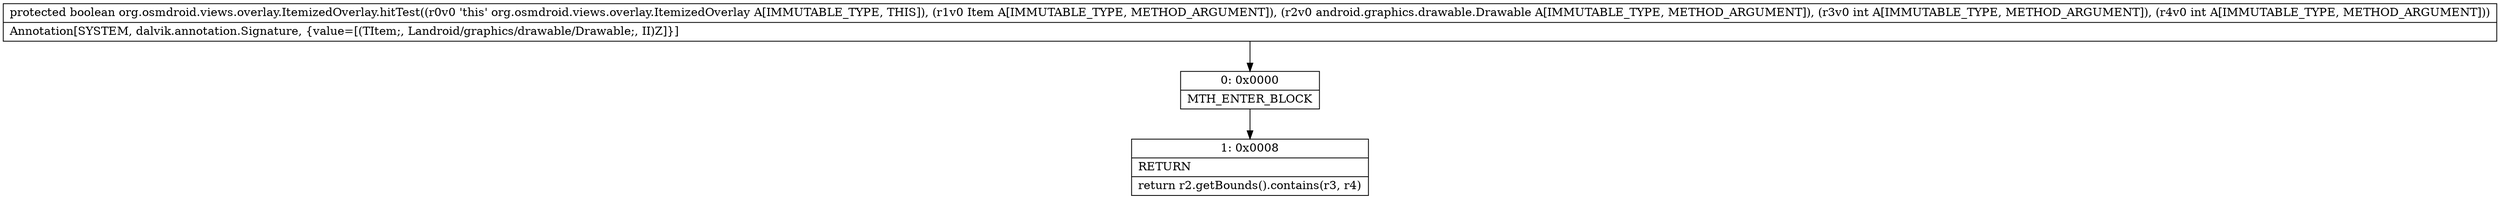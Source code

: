 digraph "CFG fororg.osmdroid.views.overlay.ItemizedOverlay.hitTest(Lorg\/osmdroid\/views\/overlay\/OverlayItem;Landroid\/graphics\/drawable\/Drawable;II)Z" {
Node_0 [shape=record,label="{0\:\ 0x0000|MTH_ENTER_BLOCK\l}"];
Node_1 [shape=record,label="{1\:\ 0x0008|RETURN\l|return r2.getBounds().contains(r3, r4)\l}"];
MethodNode[shape=record,label="{protected boolean org.osmdroid.views.overlay.ItemizedOverlay.hitTest((r0v0 'this' org.osmdroid.views.overlay.ItemizedOverlay A[IMMUTABLE_TYPE, THIS]), (r1v0 Item A[IMMUTABLE_TYPE, METHOD_ARGUMENT]), (r2v0 android.graphics.drawable.Drawable A[IMMUTABLE_TYPE, METHOD_ARGUMENT]), (r3v0 int A[IMMUTABLE_TYPE, METHOD_ARGUMENT]), (r4v0 int A[IMMUTABLE_TYPE, METHOD_ARGUMENT]))  | Annotation[SYSTEM, dalvik.annotation.Signature, \{value=[(TItem;, Landroid\/graphics\/drawable\/Drawable;, II)Z]\}]\l}"];
MethodNode -> Node_0;
Node_0 -> Node_1;
}


